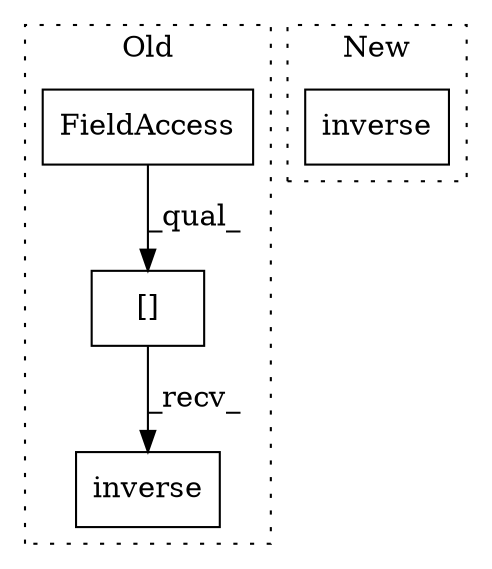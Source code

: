 digraph G {
subgraph cluster0 {
1 [label="[]" a="2" s="5997,6018" l="20,1" shape="box"];
3 [label="FieldAccess" a="22" s="5997" l="19" shape="box"];
4 [label="inverse" a="32" s="6020" l="9" shape="box"];
label = "Old";
style="dotted";
}
subgraph cluster1 {
2 [label="inverse" a="32" s="6489" l="9" shape="box"];
label = "New";
style="dotted";
}
1 -> 4 [label="_recv_"];
3 -> 1 [label="_qual_"];
}